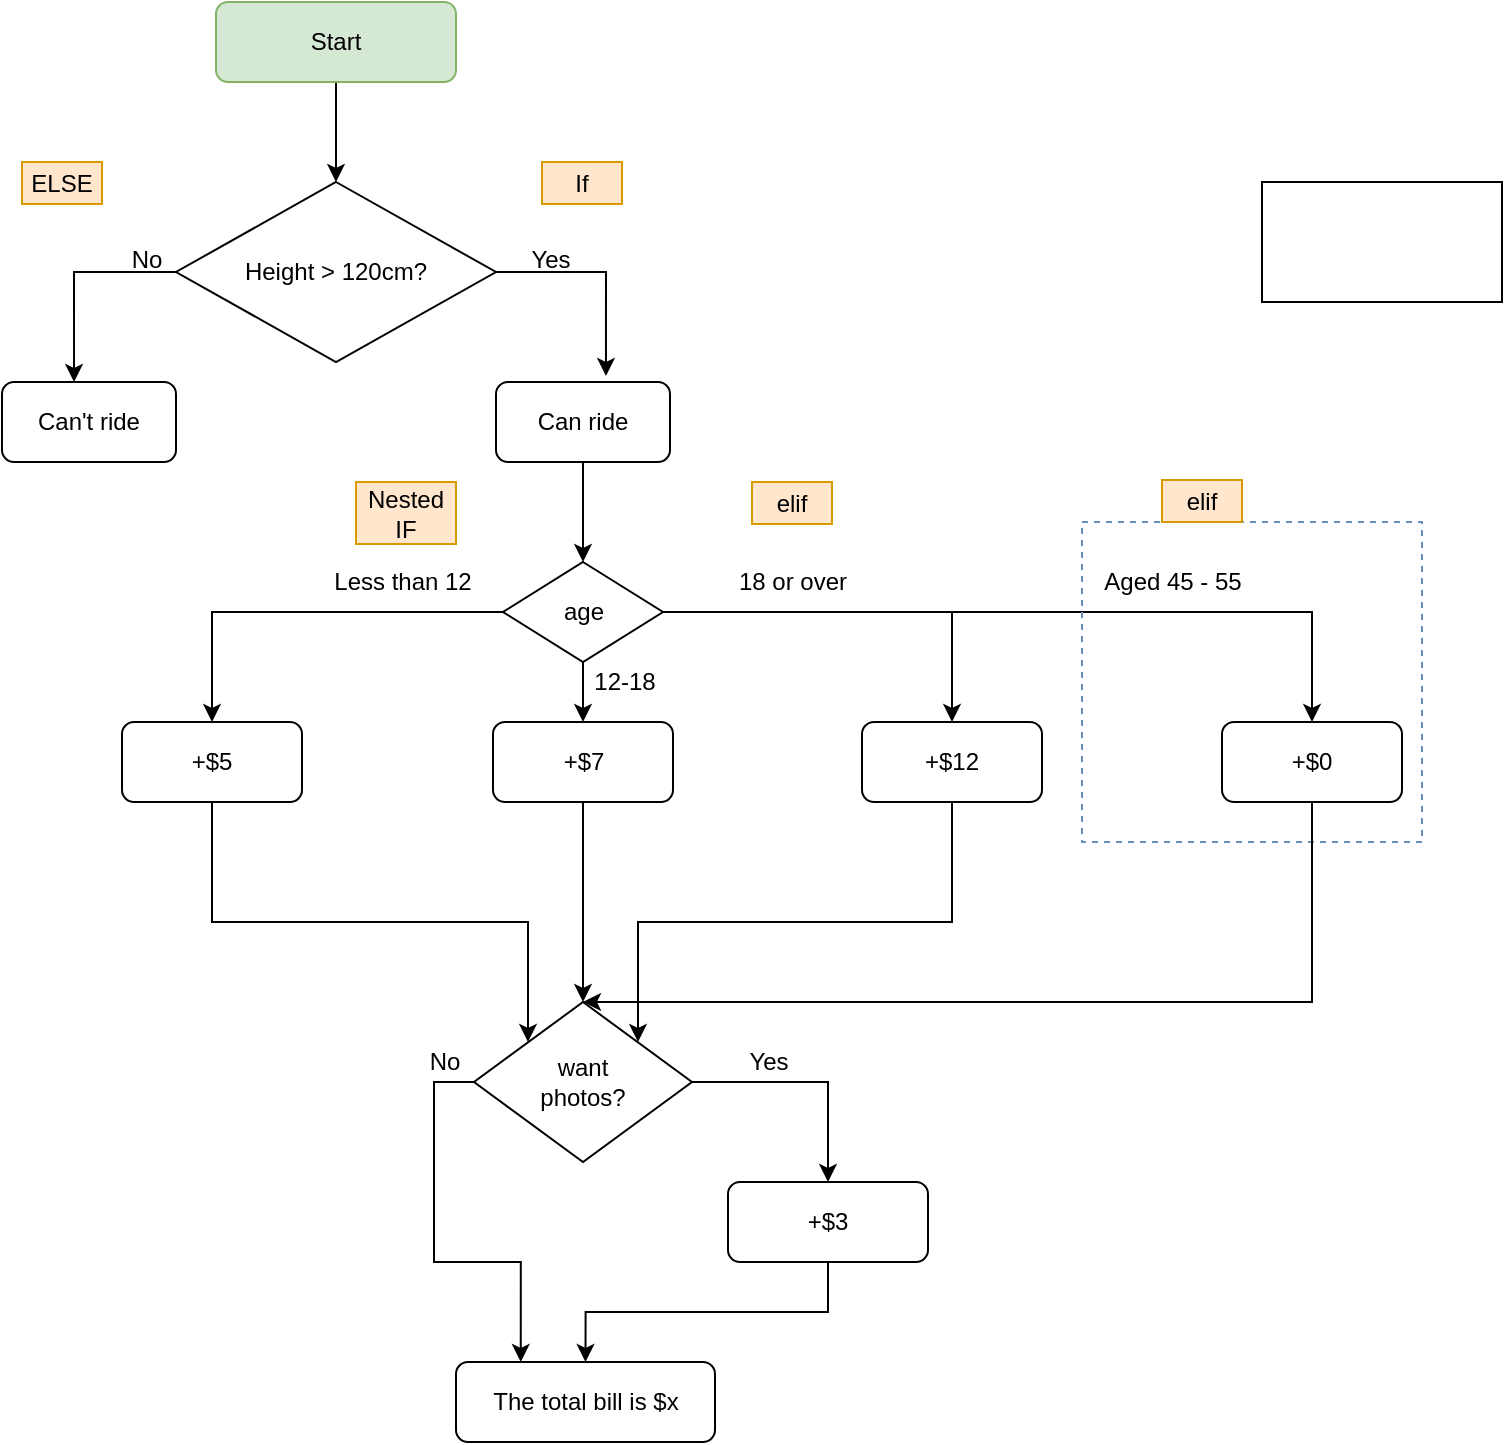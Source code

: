<mxfile version="21.2.1" type="github">
  <diagram id="9ROl1x6hDxgJ7iOvlsEE" name="Page-1">
    <mxGraphModel dx="2954" dy="1124" grid="1" gridSize="10" guides="1" tooltips="1" connect="1" arrows="1" fold="1" page="1" pageScale="1" pageWidth="827" pageHeight="1169" math="0" shadow="0">
      <root>
        <mxCell id="0" />
        <mxCell id="1" parent="0" />
        <mxCell id="Pn8fTQrSeP5vRvdxLiqo-7" style="edgeStyle=orthogonalEdgeStyle;rounded=0;orthogonalLoop=1;jettySize=auto;html=1;entryX=0.632;entryY=-0.075;entryDx=0;entryDy=0;entryPerimeter=0;" parent="1" source="Pn8fTQrSeP5vRvdxLiqo-1" target="Pn8fTQrSeP5vRvdxLiqo-5" edge="1">
          <mxGeometry relative="1" as="geometry">
            <Array as="points">
              <mxPoint x="332" y="155" />
            </Array>
          </mxGeometry>
        </mxCell>
        <mxCell id="Pn8fTQrSeP5vRvdxLiqo-9" style="edgeStyle=orthogonalEdgeStyle;rounded=0;orthogonalLoop=1;jettySize=auto;html=1;entryX=0.414;entryY=0;entryDx=0;entryDy=0;entryPerimeter=0;" parent="1" source="Pn8fTQrSeP5vRvdxLiqo-1" target="Pn8fTQrSeP5vRvdxLiqo-4" edge="1">
          <mxGeometry relative="1" as="geometry">
            <mxPoint x="14" y="190" as="targetPoint" />
            <Array as="points">
              <mxPoint x="66" y="155" />
            </Array>
          </mxGeometry>
        </mxCell>
        <mxCell id="Pn8fTQrSeP5vRvdxLiqo-1" value="Height &amp;gt; 120cm?" style="rhombus;whiteSpace=wrap;html=1;" parent="1" vertex="1">
          <mxGeometry x="117" y="110" width="160" height="90" as="geometry" />
        </mxCell>
        <mxCell id="Pn8fTQrSeP5vRvdxLiqo-3" style="edgeStyle=orthogonalEdgeStyle;rounded=0;orthogonalLoop=1;jettySize=auto;html=1;" parent="1" source="Pn8fTQrSeP5vRvdxLiqo-2" target="Pn8fTQrSeP5vRvdxLiqo-1" edge="1">
          <mxGeometry relative="1" as="geometry" />
        </mxCell>
        <mxCell id="Pn8fTQrSeP5vRvdxLiqo-2" value="Start" style="rounded=1;whiteSpace=wrap;html=1;fillColor=#d5e8d4;strokeColor=#82b366;" parent="1" vertex="1">
          <mxGeometry x="137" y="20" width="120" height="40" as="geometry" />
        </mxCell>
        <mxCell id="Pn8fTQrSeP5vRvdxLiqo-4" value="Can&#39;t ride" style="rounded=1;whiteSpace=wrap;html=1;" parent="1" vertex="1">
          <mxGeometry x="30" y="210" width="87" height="40" as="geometry" />
        </mxCell>
        <mxCell id="DJ92_PNdtjdrQYHPgFHg-2" style="edgeStyle=orthogonalEdgeStyle;rounded=0;orthogonalLoop=1;jettySize=auto;html=1;" parent="1" source="Pn8fTQrSeP5vRvdxLiqo-5" target="DJ92_PNdtjdrQYHPgFHg-1" edge="1">
          <mxGeometry relative="1" as="geometry" />
        </mxCell>
        <mxCell id="Pn8fTQrSeP5vRvdxLiqo-5" value="Can ride" style="rounded=1;whiteSpace=wrap;html=1;" parent="1" vertex="1">
          <mxGeometry x="277" y="210" width="87" height="40" as="geometry" />
        </mxCell>
        <mxCell id="Pn8fTQrSeP5vRvdxLiqo-10" value="No" style="text;html=1;align=center;verticalAlign=middle;resizable=0;points=[];autosize=1;" parent="1" vertex="1">
          <mxGeometry x="87" y="139" width="30" height="20" as="geometry" />
        </mxCell>
        <mxCell id="Pn8fTQrSeP5vRvdxLiqo-11" value="Yes" style="text;html=1;align=center;verticalAlign=middle;resizable=0;points=[];autosize=1;" parent="1" vertex="1">
          <mxGeometry x="284" y="139" width="40" height="20" as="geometry" />
        </mxCell>
        <mxCell id="DJ92_PNdtjdrQYHPgFHg-4" value="" style="edgeStyle=orthogonalEdgeStyle;rounded=0;orthogonalLoop=1;jettySize=auto;html=1;entryX=0.5;entryY=0;entryDx=0;entryDy=0;" parent="1" source="DJ92_PNdtjdrQYHPgFHg-1" target="DJ92_PNdtjdrQYHPgFHg-6" edge="1">
          <mxGeometry relative="1" as="geometry">
            <mxPoint x="200.5" y="325" as="targetPoint" />
          </mxGeometry>
        </mxCell>
        <mxCell id="DJ92_PNdtjdrQYHPgFHg-10" style="edgeStyle=orthogonalEdgeStyle;rounded=0;orthogonalLoop=1;jettySize=auto;html=1;entryX=0.5;entryY=0;entryDx=0;entryDy=0;" parent="1" source="DJ92_PNdtjdrQYHPgFHg-1" target="DJ92_PNdtjdrQYHPgFHg-8" edge="1">
          <mxGeometry relative="1" as="geometry" />
        </mxCell>
        <mxCell id="DJ92_PNdtjdrQYHPgFHg-12" style="edgeStyle=orthogonalEdgeStyle;rounded=0;orthogonalLoop=1;jettySize=auto;html=1;entryX=0.5;entryY=0;entryDx=0;entryDy=0;" parent="1" source="DJ92_PNdtjdrQYHPgFHg-1" target="DJ92_PNdtjdrQYHPgFHg-9" edge="1">
          <mxGeometry relative="1" as="geometry" />
        </mxCell>
        <mxCell id="P0YZWzTBPZSe8vXTTiBm-2" style="edgeStyle=orthogonalEdgeStyle;rounded=0;orthogonalLoop=1;jettySize=auto;html=1;exitX=1;exitY=0.5;exitDx=0;exitDy=0;entryX=0.5;entryY=0;entryDx=0;entryDy=0;" parent="1" source="DJ92_PNdtjdrQYHPgFHg-1" target="P0YZWzTBPZSe8vXTTiBm-1" edge="1">
          <mxGeometry relative="1" as="geometry" />
        </mxCell>
        <mxCell id="DJ92_PNdtjdrQYHPgFHg-1" value="age" style="rhombus;whiteSpace=wrap;html=1;" parent="1" vertex="1">
          <mxGeometry x="280.5" y="300" width="80" height="50" as="geometry" />
        </mxCell>
        <mxCell id="DJ92_PNdtjdrQYHPgFHg-22" style="edgeStyle=orthogonalEdgeStyle;rounded=0;orthogonalLoop=1;jettySize=auto;html=1;entryX=0;entryY=0;entryDx=0;entryDy=0;" parent="1" source="DJ92_PNdtjdrQYHPgFHg-6" edge="1">
          <mxGeometry relative="1" as="geometry">
            <Array as="points">
              <mxPoint x="135" y="480" />
              <mxPoint x="293" y="480" />
            </Array>
            <mxPoint x="293" y="540" as="targetPoint" />
          </mxGeometry>
        </mxCell>
        <mxCell id="DJ92_PNdtjdrQYHPgFHg-6" value="+$5" style="rounded=1;whiteSpace=wrap;html=1;" parent="1" vertex="1">
          <mxGeometry x="90" y="380" width="90" height="40" as="geometry" />
        </mxCell>
        <mxCell id="DJ92_PNdtjdrQYHPgFHg-7" value="Less than 12" style="text;html=1;align=center;verticalAlign=middle;resizable=0;points=[];autosize=1;" parent="1" vertex="1">
          <mxGeometry x="190" y="300" width="80" height="20" as="geometry" />
        </mxCell>
        <mxCell id="DJ92_PNdtjdrQYHPgFHg-20" style="edgeStyle=orthogonalEdgeStyle;rounded=0;orthogonalLoop=1;jettySize=auto;html=1;" parent="1" source="DJ92_PNdtjdrQYHPgFHg-8" edge="1">
          <mxGeometry relative="1" as="geometry">
            <mxPoint x="320.5" y="520" as="targetPoint" />
          </mxGeometry>
        </mxCell>
        <mxCell id="DJ92_PNdtjdrQYHPgFHg-8" value="+$7" style="rounded=1;whiteSpace=wrap;html=1;" parent="1" vertex="1">
          <mxGeometry x="275.5" y="380" width="90" height="40" as="geometry" />
        </mxCell>
        <mxCell id="DJ92_PNdtjdrQYHPgFHg-21" style="edgeStyle=orthogonalEdgeStyle;rounded=0;orthogonalLoop=1;jettySize=auto;html=1;entryX=1;entryY=0;entryDx=0;entryDy=0;" parent="1" source="DJ92_PNdtjdrQYHPgFHg-9" edge="1">
          <mxGeometry relative="1" as="geometry">
            <Array as="points">
              <mxPoint x="505" y="480" />
              <mxPoint x="348" y="480" />
            </Array>
            <mxPoint x="348" y="540" as="targetPoint" />
          </mxGeometry>
        </mxCell>
        <mxCell id="DJ92_PNdtjdrQYHPgFHg-9" value="+$12" style="rounded=1;whiteSpace=wrap;html=1;" parent="1" vertex="1">
          <mxGeometry x="460" y="380" width="90" height="40" as="geometry" />
        </mxCell>
        <mxCell id="DJ92_PNdtjdrQYHPgFHg-11" value="12-18" style="text;html=1;align=center;verticalAlign=middle;resizable=0;points=[];autosize=1;" parent="1" vertex="1">
          <mxGeometry x="315.5" y="350" width="50" height="20" as="geometry" />
        </mxCell>
        <mxCell id="DJ92_PNdtjdrQYHPgFHg-13" value="18 or over" style="text;html=1;align=center;verticalAlign=middle;resizable=0;points=[];autosize=1;" parent="1" vertex="1">
          <mxGeometry x="390" y="300" width="70" height="20" as="geometry" />
        </mxCell>
        <mxCell id="DJ92_PNdtjdrQYHPgFHg-26" value="" style="rounded=0;whiteSpace=wrap;html=1;strokeColor=#6c8ebf;fillColor=none;dashed=1;" parent="1" vertex="1">
          <mxGeometry x="570" y="280" width="170" height="160" as="geometry" />
        </mxCell>
        <mxCell id="9MXk6XgK2K2qiyMjHyPM-3" value="" style="edgeStyle=orthogonalEdgeStyle;rounded=0;orthogonalLoop=1;jettySize=auto;html=1;" parent="1" source="P0YZWzTBPZSe8vXTTiBm-1" target="hvv-ofDeiJ9VuyK1SL6k-3" edge="1">
          <mxGeometry relative="1" as="geometry">
            <mxPoint x="510" y="520" as="targetPoint" />
            <Array as="points">
              <mxPoint x="685" y="520" />
            </Array>
          </mxGeometry>
        </mxCell>
        <mxCell id="P0YZWzTBPZSe8vXTTiBm-1" value="+$0" style="rounded=1;whiteSpace=wrap;html=1;" parent="1" vertex="1">
          <mxGeometry x="640" y="380" width="90" height="40" as="geometry" />
        </mxCell>
        <mxCell id="P0YZWzTBPZSe8vXTTiBm-3" value="Aged 45 - 55" style="text;html=1;align=center;verticalAlign=middle;resizable=0;points=[];autosize=1;" parent="1" vertex="1">
          <mxGeometry x="575" y="300" width="80" height="20" as="geometry" />
        </mxCell>
        <mxCell id="hvv-ofDeiJ9VuyK1SL6k-1" style="edgeStyle=orthogonalEdgeStyle;rounded=0;orthogonalLoop=1;jettySize=auto;html=1;" parent="1" source="hvv-ofDeiJ9VuyK1SL6k-3" target="hvv-ofDeiJ9VuyK1SL6k-5" edge="1">
          <mxGeometry relative="1" as="geometry" />
        </mxCell>
        <mxCell id="hvv-ofDeiJ9VuyK1SL6k-2" style="edgeStyle=orthogonalEdgeStyle;rounded=0;orthogonalLoop=1;jettySize=auto;html=1;exitX=0;exitY=0.5;exitDx=0;exitDy=0;entryX=0.25;entryY=0;entryDx=0;entryDy=0;" parent="1" source="hvv-ofDeiJ9VuyK1SL6k-3" target="hvv-ofDeiJ9VuyK1SL6k-7" edge="1">
          <mxGeometry relative="1" as="geometry" />
        </mxCell>
        <mxCell id="hvv-ofDeiJ9VuyK1SL6k-3" value="want &lt;br&gt;photos?" style="rhombus;whiteSpace=wrap;html=1;strokeColor=#000000;fillColor=none;" parent="1" vertex="1">
          <mxGeometry x="266" y="520" width="109" height="80" as="geometry" />
        </mxCell>
        <mxCell id="hvv-ofDeiJ9VuyK1SL6k-4" style="edgeStyle=orthogonalEdgeStyle;rounded=0;orthogonalLoop=1;jettySize=auto;html=1;exitX=0.5;exitY=1;exitDx=0;exitDy=0;entryX=0.5;entryY=0;entryDx=0;entryDy=0;" parent="1" source="hvv-ofDeiJ9VuyK1SL6k-5" target="hvv-ofDeiJ9VuyK1SL6k-7" edge="1">
          <mxGeometry relative="1" as="geometry" />
        </mxCell>
        <mxCell id="hvv-ofDeiJ9VuyK1SL6k-5" value="+$3" style="rounded=1;whiteSpace=wrap;html=1;strokeColor=#000000;fillColor=none;" parent="1" vertex="1">
          <mxGeometry x="393" y="610" width="100" height="40" as="geometry" />
        </mxCell>
        <mxCell id="hvv-ofDeiJ9VuyK1SL6k-6" value="Yes" style="text;html=1;align=center;verticalAlign=middle;resizable=0;points=[];autosize=1;" parent="1" vertex="1">
          <mxGeometry x="393" y="540" width="40" height="20" as="geometry" />
        </mxCell>
        <mxCell id="hvv-ofDeiJ9VuyK1SL6k-7" value="The total bill is $x" style="rounded=1;whiteSpace=wrap;html=1;strokeColor=#000000;fillColor=none;" parent="1" vertex="1">
          <mxGeometry x="257" y="700" width="129.5" height="40" as="geometry" />
        </mxCell>
        <mxCell id="hvv-ofDeiJ9VuyK1SL6k-8" value="No" style="text;html=1;align=center;verticalAlign=middle;resizable=0;points=[];autosize=1;" parent="1" vertex="1">
          <mxGeometry x="236" y="540" width="30" height="20" as="geometry" />
        </mxCell>
        <mxCell id="9lluSZKIOXprFLV6rFS0-1" value="" style="rounded=0;whiteSpace=wrap;html=1;" vertex="1" parent="1">
          <mxGeometry x="660" y="110" width="120" height="60" as="geometry" />
        </mxCell>
        <mxCell id="9lluSZKIOXprFLV6rFS0-2" value="elif" style="rounded=0;whiteSpace=wrap;html=1;fillColor=#ffe6cc;strokeColor=#d79b00;" vertex="1" parent="1">
          <mxGeometry x="610" y="259" width="40" height="21" as="geometry" />
        </mxCell>
        <mxCell id="9lluSZKIOXprFLV6rFS0-6" value="Nested IF" style="rounded=0;whiteSpace=wrap;html=1;fillColor=#ffe6cc;strokeColor=#d79b00;" vertex="1" parent="1">
          <mxGeometry x="207" y="260" width="50" height="31" as="geometry" />
        </mxCell>
        <mxCell id="9lluSZKIOXprFLV6rFS0-7" value="elif" style="rounded=0;whiteSpace=wrap;html=1;fillColor=#ffe6cc;strokeColor=#d79b00;" vertex="1" parent="1">
          <mxGeometry x="405" y="260" width="40" height="21" as="geometry" />
        </mxCell>
        <mxCell id="9lluSZKIOXprFLV6rFS0-8" value="If" style="rounded=0;whiteSpace=wrap;html=1;fillColor=#ffe6cc;strokeColor=#d79b00;" vertex="1" parent="1">
          <mxGeometry x="300" y="100" width="40" height="21" as="geometry" />
        </mxCell>
        <mxCell id="9lluSZKIOXprFLV6rFS0-9" value="ELSE" style="rounded=0;whiteSpace=wrap;html=1;fillColor=#ffe6cc;strokeColor=#d79b00;" vertex="1" parent="1">
          <mxGeometry x="40" y="100" width="40" height="21" as="geometry" />
        </mxCell>
      </root>
    </mxGraphModel>
  </diagram>
</mxfile>
